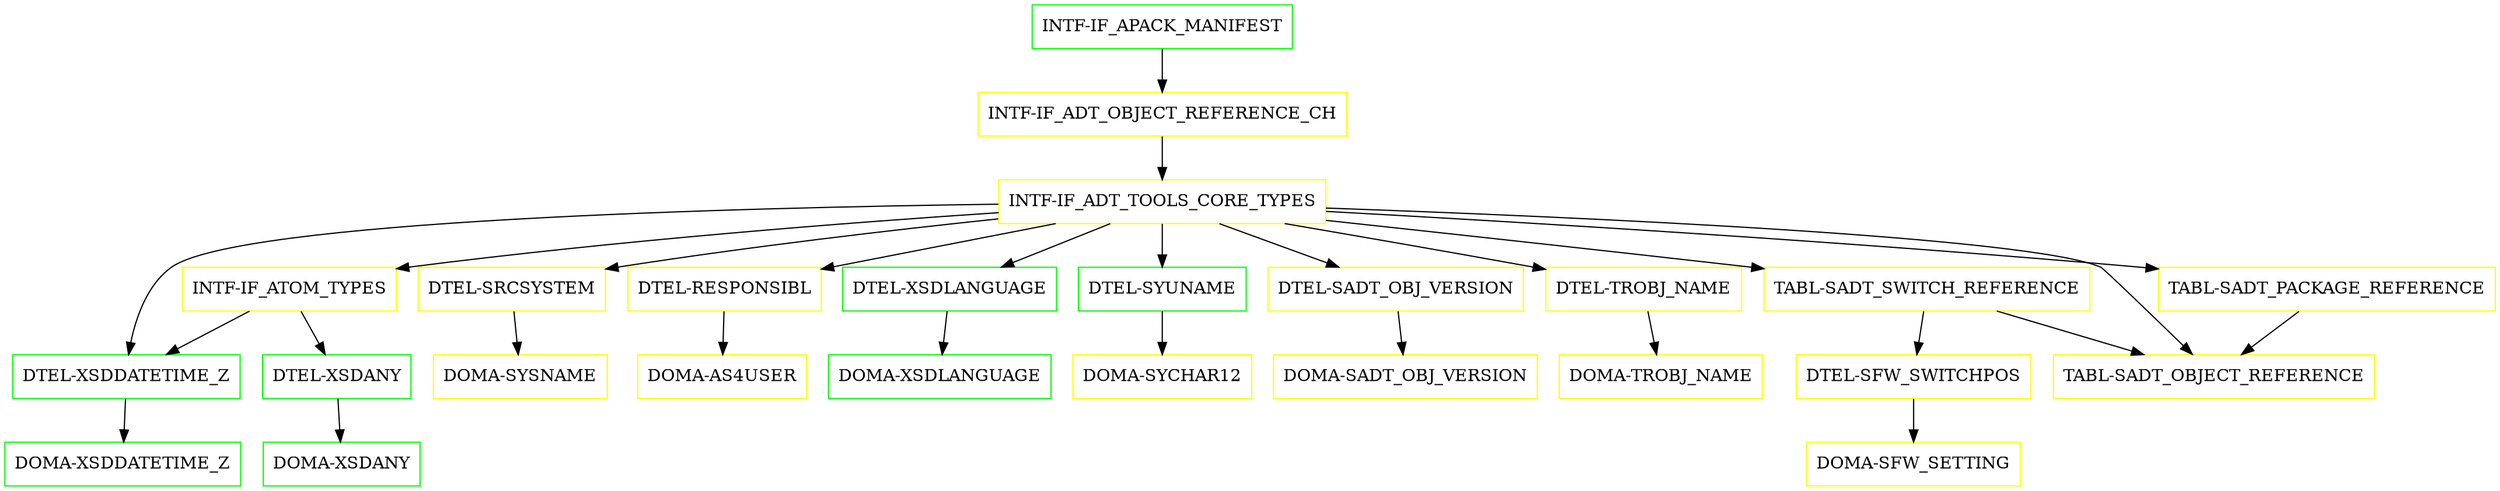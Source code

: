 digraph G {
  "INTF-IF_APACK_MANIFEST" [shape=box,color=green];
  "INTF-IF_ADT_OBJECT_REFERENCE_CH" [shape=box,color=yellow,URL="./INTF_IF_ADT_OBJECT_REFERENCE_CH.html"];
  "INTF-IF_ADT_TOOLS_CORE_TYPES" [shape=box,color=yellow,URL="./INTF_IF_ADT_TOOLS_CORE_TYPES.html"];
  "INTF-IF_ATOM_TYPES" [shape=box,color=yellow,URL="./INTF_IF_ATOM_TYPES.html"];
  "DTEL-XSDDATETIME_Z" [shape=box,color=green,URL="./DTEL_XSDDATETIME_Z.html"];
  "DOMA-XSDDATETIME_Z" [shape=box,color=green,URL="./DOMA_XSDDATETIME_Z.html"];
  "DTEL-XSDANY" [shape=box,color=green,URL="./DTEL_XSDANY.html"];
  "DOMA-XSDANY" [shape=box,color=green,URL="./DOMA_XSDANY.html"];
  "DTEL-SRCSYSTEM" [shape=box,color=yellow,URL="./DTEL_SRCSYSTEM.html"];
  "DOMA-SYSNAME" [shape=box,color=yellow,URL="./DOMA_SYSNAME.html"];
  "DTEL-RESPONSIBL" [shape=box,color=yellow,URL="./DTEL_RESPONSIBL.html"];
  "DOMA-AS4USER" [shape=box,color=yellow,URL="./DOMA_AS4USER.html"];
  "DTEL-XSDLANGUAGE" [shape=box,color=green,URL="./DTEL_XSDLANGUAGE.html"];
  "DOMA-XSDLANGUAGE" [shape=box,color=green,URL="./DOMA_XSDLANGUAGE.html"];
  "DTEL-SYUNAME" [shape=box,color=green,URL="./DTEL_SYUNAME.html"];
  "DOMA-SYCHAR12" [shape=box,color=yellow,URL="./DOMA_SYCHAR12.html"];
  "DTEL-SADT_OBJ_VERSION" [shape=box,color=yellow,URL="./DTEL_SADT_OBJ_VERSION.html"];
  "DOMA-SADT_OBJ_VERSION" [shape=box,color=yellow,URL="./DOMA_SADT_OBJ_VERSION.html"];
  "DTEL-TROBJ_NAME" [shape=box,color=yellow,URL="./DTEL_TROBJ_NAME.html"];
  "DOMA-TROBJ_NAME" [shape=box,color=yellow,URL="./DOMA_TROBJ_NAME.html"];
  "TABL-SADT_SWITCH_REFERENCE" [shape=box,color=yellow,URL="./TABL_SADT_SWITCH_REFERENCE.html"];
  "DTEL-SFW_SWITCHPOS" [shape=box,color=yellow,URL="./DTEL_SFW_SWITCHPOS.html"];
  "DOMA-SFW_SETTING" [shape=box,color=yellow,URL="./DOMA_SFW_SETTING.html"];
  "TABL-SADT_OBJECT_REFERENCE" [shape=box,color=yellow,URL="./TABL_SADT_OBJECT_REFERENCE.html"];
  "TABL-SADT_PACKAGE_REFERENCE" [shape=box,color=yellow,URL="./TABL_SADT_PACKAGE_REFERENCE.html"];
  "INTF-IF_APACK_MANIFEST" -> "INTF-IF_ADT_OBJECT_REFERENCE_CH";
  "INTF-IF_ADT_OBJECT_REFERENCE_CH" -> "INTF-IF_ADT_TOOLS_CORE_TYPES";
  "INTF-IF_ADT_TOOLS_CORE_TYPES" -> "TABL-SADT_OBJECT_REFERENCE";
  "INTF-IF_ADT_TOOLS_CORE_TYPES" -> "TABL-SADT_PACKAGE_REFERENCE";
  "INTF-IF_ADT_TOOLS_CORE_TYPES" -> "TABL-SADT_SWITCH_REFERENCE";
  "INTF-IF_ADT_TOOLS_CORE_TYPES" -> "DTEL-TROBJ_NAME";
  "INTF-IF_ADT_TOOLS_CORE_TYPES" -> "DTEL-SADT_OBJ_VERSION";
  "INTF-IF_ADT_TOOLS_CORE_TYPES" -> "DTEL-XSDDATETIME_Z";
  "INTF-IF_ADT_TOOLS_CORE_TYPES" -> "DTEL-SYUNAME";
  "INTF-IF_ADT_TOOLS_CORE_TYPES" -> "DTEL-XSDLANGUAGE";
  "INTF-IF_ADT_TOOLS_CORE_TYPES" -> "DTEL-RESPONSIBL";
  "INTF-IF_ADT_TOOLS_CORE_TYPES" -> "DTEL-SRCSYSTEM";
  "INTF-IF_ADT_TOOLS_CORE_TYPES" -> "INTF-IF_ATOM_TYPES";
  "INTF-IF_ATOM_TYPES" -> "DTEL-XSDANY";
  "INTF-IF_ATOM_TYPES" -> "DTEL-XSDDATETIME_Z";
  "DTEL-XSDDATETIME_Z" -> "DOMA-XSDDATETIME_Z";
  "DTEL-XSDANY" -> "DOMA-XSDANY";
  "DTEL-SRCSYSTEM" -> "DOMA-SYSNAME";
  "DTEL-RESPONSIBL" -> "DOMA-AS4USER";
  "DTEL-XSDLANGUAGE" -> "DOMA-XSDLANGUAGE";
  "DTEL-SYUNAME" -> "DOMA-SYCHAR12";
  "DTEL-SADT_OBJ_VERSION" -> "DOMA-SADT_OBJ_VERSION";
  "DTEL-TROBJ_NAME" -> "DOMA-TROBJ_NAME";
  "TABL-SADT_SWITCH_REFERENCE" -> "TABL-SADT_OBJECT_REFERENCE";
  "TABL-SADT_SWITCH_REFERENCE" -> "DTEL-SFW_SWITCHPOS";
  "DTEL-SFW_SWITCHPOS" -> "DOMA-SFW_SETTING";
  "TABL-SADT_PACKAGE_REFERENCE" -> "TABL-SADT_OBJECT_REFERENCE";
}
